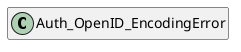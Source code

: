 @startuml
set namespaceSeparator \\
hide members
hide << alias >> circle

class Auth_OpenID_EncodingError
@enduml
